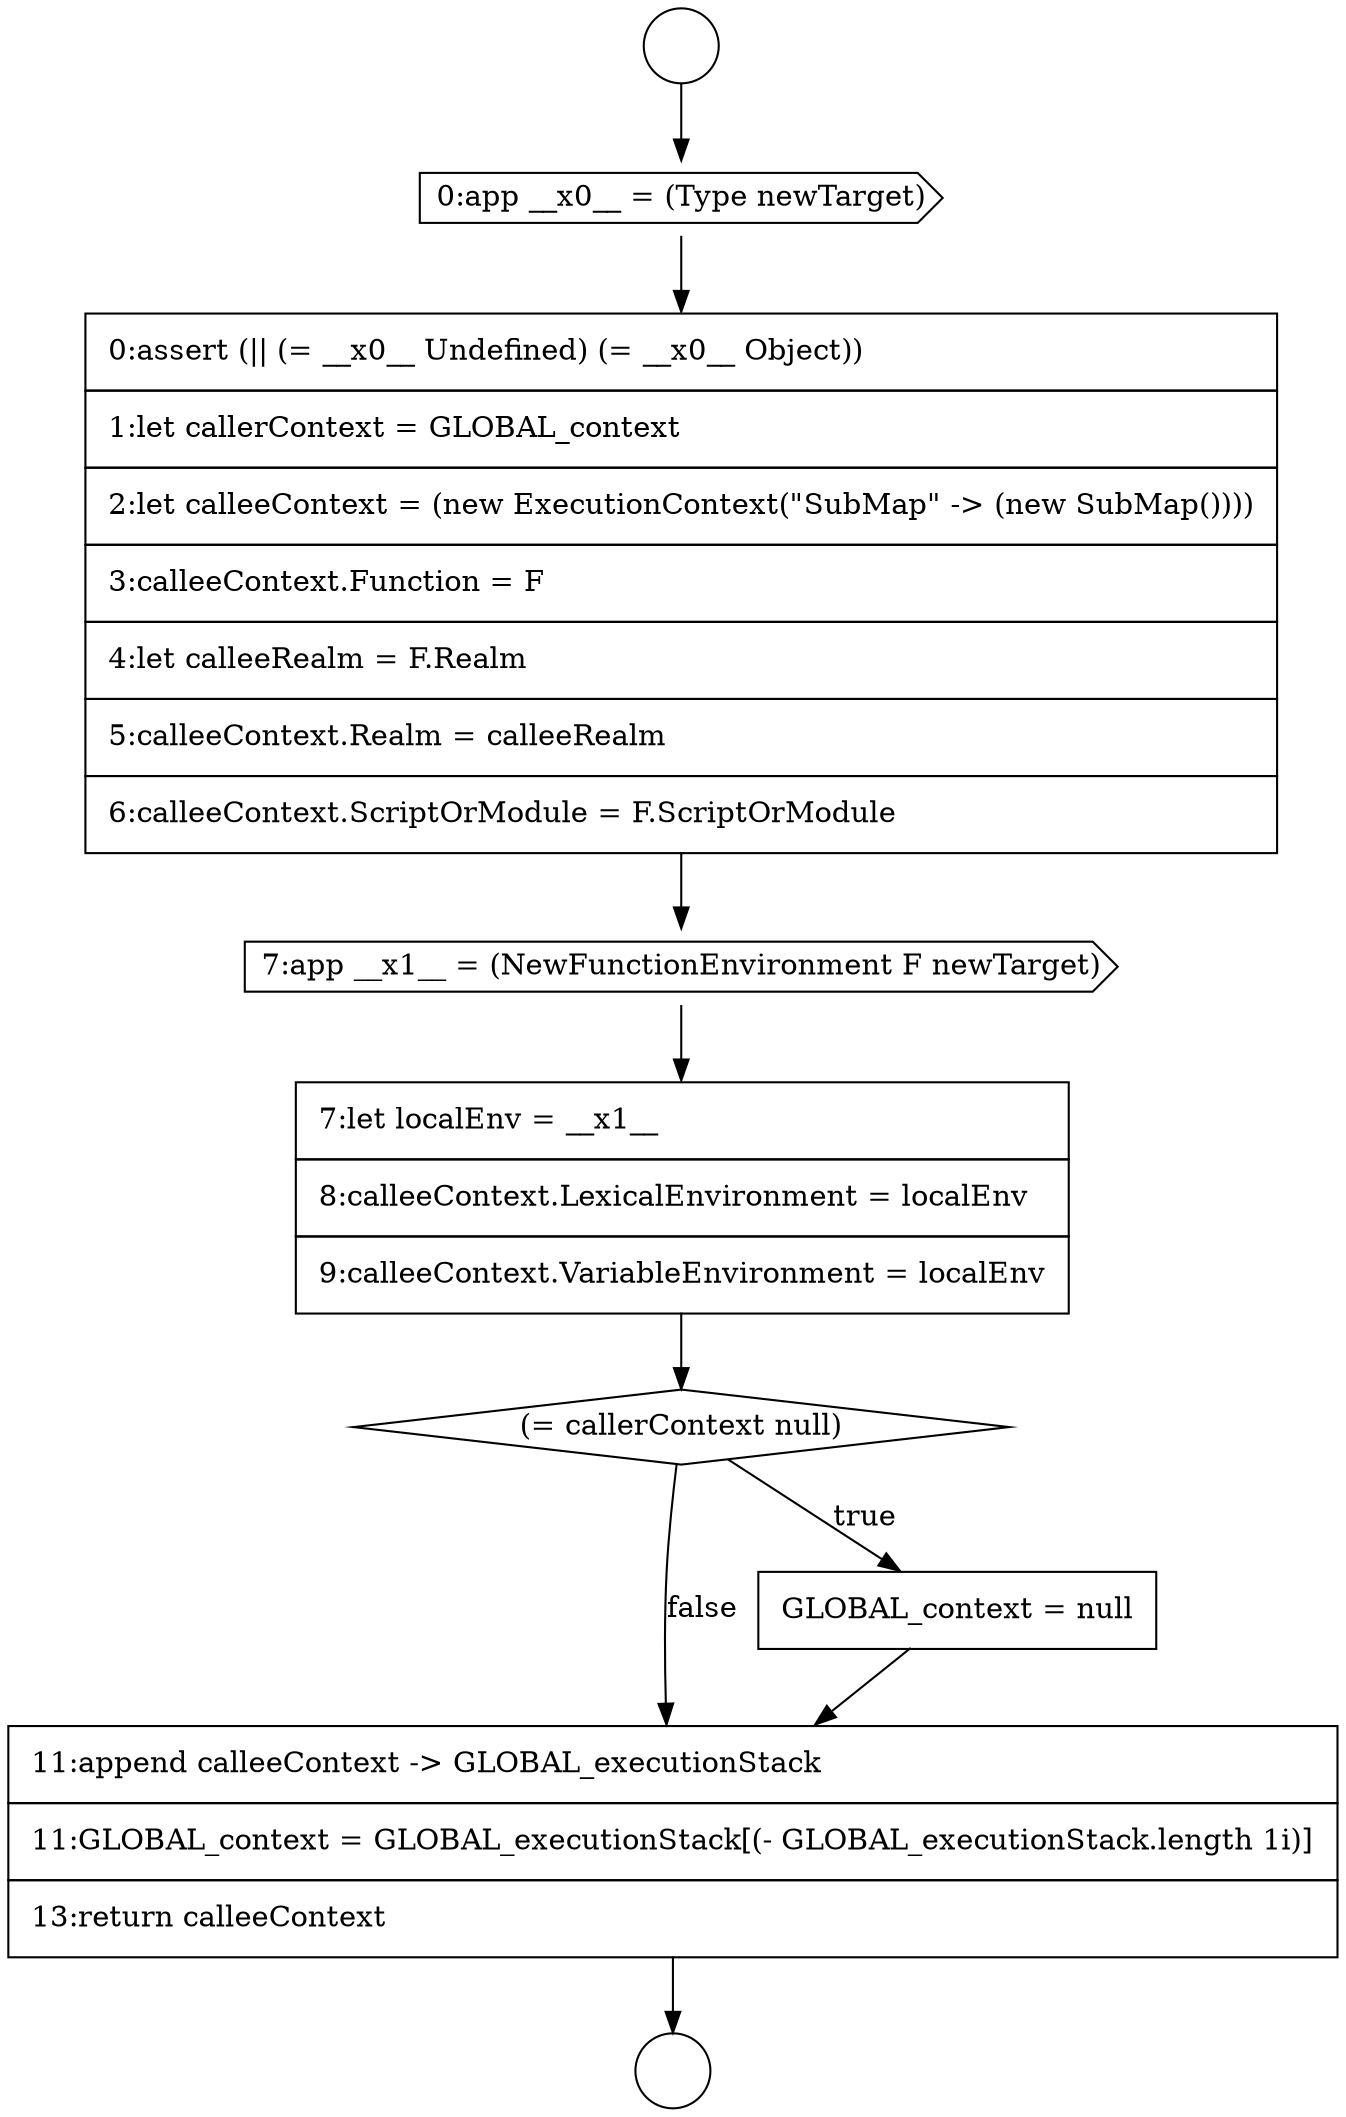 digraph {
  node1767 [shape=none, margin=0, label=<<font color="black">
    <table border="0" cellborder="1" cellspacing="0" cellpadding="10">
      <tr><td align="left">0:assert (|| (= __x0__ Undefined) (= __x0__ Object))</td></tr>
      <tr><td align="left">1:let callerContext = GLOBAL_context</td></tr>
      <tr><td align="left">2:let calleeContext = (new ExecutionContext(&quot;SubMap&quot; -&gt; (new SubMap())))</td></tr>
      <tr><td align="left">3:calleeContext.Function = F</td></tr>
      <tr><td align="left">4:let calleeRealm = F.Realm</td></tr>
      <tr><td align="left">5:calleeContext.Realm = calleeRealm</td></tr>
      <tr><td align="left">6:calleeContext.ScriptOrModule = F.ScriptOrModule</td></tr>
    </table>
  </font>> color="black" fillcolor="white" style=filled]
  node1768 [shape=cds, label=<<font color="black">7:app __x1__ = (NewFunctionEnvironment F newTarget)</font>> color="black" fillcolor="white" style=filled]
  node1772 [shape=none, margin=0, label=<<font color="black">
    <table border="0" cellborder="1" cellspacing="0" cellpadding="10">
      <tr><td align="left">11:append calleeContext -&gt; GLOBAL_executionStack</td></tr>
      <tr><td align="left">11:GLOBAL_context = GLOBAL_executionStack[(- GLOBAL_executionStack.length 1i)]</td></tr>
      <tr><td align="left">13:return calleeContext</td></tr>
    </table>
  </font>> color="black" fillcolor="white" style=filled]
  node1764 [shape=circle label=" " color="black" fillcolor="white" style=filled]
  node1765 [shape=circle label=" " color="black" fillcolor="white" style=filled]
  node1771 [shape=none, margin=0, label=<<font color="black">
    <table border="0" cellborder="1" cellspacing="0" cellpadding="10">
      <tr><td align="left">GLOBAL_context = null</td></tr>
    </table>
  </font>> color="black" fillcolor="white" style=filled]
  node1770 [shape=diamond, label=<<font color="black">(= callerContext null)</font>> color="black" fillcolor="white" style=filled]
  node1766 [shape=cds, label=<<font color="black">0:app __x0__ = (Type newTarget)</font>> color="black" fillcolor="white" style=filled]
  node1769 [shape=none, margin=0, label=<<font color="black">
    <table border="0" cellborder="1" cellspacing="0" cellpadding="10">
      <tr><td align="left">7:let localEnv = __x1__</td></tr>
      <tr><td align="left">8:calleeContext.LexicalEnvironment = localEnv</td></tr>
      <tr><td align="left">9:calleeContext.VariableEnvironment = localEnv</td></tr>
    </table>
  </font>> color="black" fillcolor="white" style=filled]
  node1770 -> node1771 [label=<<font color="black">true</font>> color="black"]
  node1770 -> node1772 [label=<<font color="black">false</font>> color="black"]
  node1766 -> node1767 [ color="black"]
  node1771 -> node1772 [ color="black"]
  node1764 -> node1766 [ color="black"]
  node1767 -> node1768 [ color="black"]
  node1768 -> node1769 [ color="black"]
  node1769 -> node1770 [ color="black"]
  node1772 -> node1765 [ color="black"]
}
